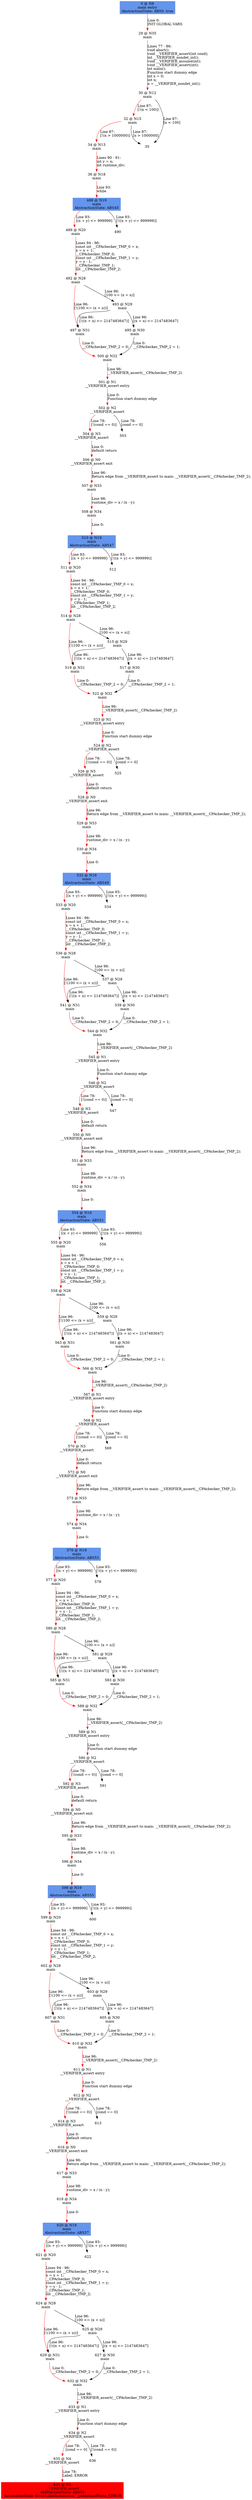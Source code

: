 digraph ARG {
node [style="filled" shape="box" color="white"]
0 [fillcolor="cornflowerblue" label="0 @ N8\nmain entry\nAbstractionState: ABS0: true\n" id="0"]
29 [label="29 @ N35\nmain\n" id="29"]
30 [label="30 @ N12\nmain\n" id="30"]
32 [label="32 @ N15\nmain\n" id="32"]
34 [label="34 @ N13\nmain\n" id="34"]
36 [label="36 @ N18\nmain\n" id="36"]
488 [fillcolor="cornflowerblue" label="488 @ N19\nmain\nAbstractionState: ABS45\n" id="488"]
489 [label="489 @ N20\nmain\n" id="489"]
492 [label="492 @ N28\nmain\n" id="492"]
497 [label="497 @ N31\nmain\n" id="497"]
500 [label="500 @ N32\nmain\n" id="500"]
501 [label="501 @ N1\n__VERIFIER_assert entry\n" id="501"]
502 [label="502 @ N2\n__VERIFIER_assert\n" id="502"]
504 [label="504 @ N3\n__VERIFIER_assert\n" id="504"]
506 [label="506 @ N0\n__VERIFIER_assert exit\n" id="506"]
507 [label="507 @ N33\nmain\n" id="507"]
508 [label="508 @ N34\nmain\n" id="508"]
510 [fillcolor="cornflowerblue" label="510 @ N19\nmain\nAbstractionState: ABS47\n" id="510"]
511 [label="511 @ N20\nmain\n" id="511"]
514 [label="514 @ N28\nmain\n" id="514"]
519 [label="519 @ N31\nmain\n" id="519"]
522 [label="522 @ N32\nmain\n" id="522"]
523 [label="523 @ N1\n__VERIFIER_assert entry\n" id="523"]
524 [label="524 @ N2\n__VERIFIER_assert\n" id="524"]
526 [label="526 @ N3\n__VERIFIER_assert\n" id="526"]
528 [label="528 @ N0\n__VERIFIER_assert exit\n" id="528"]
529 [label="529 @ N33\nmain\n" id="529"]
530 [label="530 @ N34\nmain\n" id="530"]
532 [fillcolor="cornflowerblue" label="532 @ N19\nmain\nAbstractionState: ABS49\n" id="532"]
533 [label="533 @ N20\nmain\n" id="533"]
536 [label="536 @ N28\nmain\n" id="536"]
541 [label="541 @ N31\nmain\n" id="541"]
544 [label="544 @ N32\nmain\n" id="544"]
545 [label="545 @ N1\n__VERIFIER_assert entry\n" id="545"]
546 [label="546 @ N2\n__VERIFIER_assert\n" id="546"]
548 [label="548 @ N3\n__VERIFIER_assert\n" id="548"]
550 [label="550 @ N0\n__VERIFIER_assert exit\n" id="550"]
551 [label="551 @ N33\nmain\n" id="551"]
552 [label="552 @ N34\nmain\n" id="552"]
554 [fillcolor="cornflowerblue" label="554 @ N19\nmain\nAbstractionState: ABS51\n" id="554"]
555 [label="555 @ N20\nmain\n" id="555"]
558 [label="558 @ N28\nmain\n" id="558"]
563 [label="563 @ N31\nmain\n" id="563"]
566 [label="566 @ N32\nmain\n" id="566"]
567 [label="567 @ N1\n__VERIFIER_assert entry\n" id="567"]
568 [label="568 @ N2\n__VERIFIER_assert\n" id="568"]
570 [label="570 @ N3\n__VERIFIER_assert\n" id="570"]
572 [label="572 @ N0\n__VERIFIER_assert exit\n" id="572"]
573 [label="573 @ N33\nmain\n" id="573"]
574 [label="574 @ N34\nmain\n" id="574"]
576 [fillcolor="cornflowerblue" label="576 @ N19\nmain\nAbstractionState: ABS53\n" id="576"]
577 [label="577 @ N20\nmain\n" id="577"]
580 [label="580 @ N28\nmain\n" id="580"]
585 [label="585 @ N31\nmain\n" id="585"]
588 [label="588 @ N32\nmain\n" id="588"]
589 [label="589 @ N1\n__VERIFIER_assert entry\n" id="589"]
590 [label="590 @ N2\n__VERIFIER_assert\n" id="590"]
592 [label="592 @ N3\n__VERIFIER_assert\n" id="592"]
594 [label="594 @ N0\n__VERIFIER_assert exit\n" id="594"]
595 [label="595 @ N33\nmain\n" id="595"]
596 [label="596 @ N34\nmain\n" id="596"]
598 [fillcolor="cornflowerblue" label="598 @ N19\nmain\nAbstractionState: ABS55\n" id="598"]
599 [label="599 @ N20\nmain\n" id="599"]
602 [label="602 @ N28\nmain\n" id="602"]
607 [label="607 @ N31\nmain\n" id="607"]
610 [label="610 @ N32\nmain\n" id="610"]
611 [label="611 @ N1\n__VERIFIER_assert entry\n" id="611"]
612 [label="612 @ N2\n__VERIFIER_assert\n" id="612"]
614 [label="614 @ N3\n__VERIFIER_assert\n" id="614"]
616 [label="616 @ N0\n__VERIFIER_assert exit\n" id="616"]
617 [label="617 @ N33\nmain\n" id="617"]
618 [label="618 @ N34\nmain\n" id="618"]
620 [fillcolor="cornflowerblue" label="620 @ N19\nmain\nAbstractionState: ABS57\n" id="620"]
621 [label="621 @ N20\nmain\n" id="621"]
624 [label="624 @ N28\nmain\n" id="624"]
629 [label="629 @ N31\nmain\n" id="629"]
632 [label="632 @ N32\nmain\n" id="632"]
633 [label="633 @ N1\n__VERIFIER_assert entry\n" id="633"]
634 [label="634 @ N2\n__VERIFIER_assert\n" id="634"]
635 [label="635 @ N4\n__VERIFIER_assert\n" id="635"]
638 [fillcolor="red" label="638 @ N5\n__VERIFIER_assert\nAbstractionState: ABS58\n AutomatonState: ErrorLabelAutomaton: _predefinedState_ERROR\n" id="638"]
625 [label="625 @ N29\nmain\n" id="625"]
627 [label="627 @ N30\nmain\n" id="627"]
603 [label="603 @ N29\nmain\n" id="603"]
605 [label="605 @ N30\nmain\n" id="605"]
581 [label="581 @ N29\nmain\n" id="581"]
583 [label="583 @ N30\nmain\n" id="583"]
559 [label="559 @ N29\nmain\n" id="559"]
561 [label="561 @ N30\nmain\n" id="561"]
537 [label="537 @ N29\nmain\n" id="537"]
539 [label="539 @ N30\nmain\n" id="539"]
515 [label="515 @ N29\nmain\n" id="515"]
517 [label="517 @ N30\nmain\n" id="517"]
493 [label="493 @ N29\nmain\n" id="493"]
495 [label="495 @ N30\nmain\n" id="495"]
0 -> 29 [color="red" label="Line 0: \lINIT GLOBAL VARS\l" id="0 -> 29"]
29 -> 30 [color="red" label="Lines 77 - 86: \lvoid abort();\lvoid __VERIFIER_assert(int cond);\lint __VERIFIER_nondet_int();\lvoid __VERIFIER_assume(int);\lvoid __VERIFIER_assert(int);\lint main();\lFunction start dummy edge\lint x = 0;\lint n;\ln = __VERIFIER_nondet_int();\l" id="29 -> 30"]
30 -> 32 [color="red" label="Line 87: \l[!(n < 100)]\l" id="30 -> 32"]
30 -> 35 [label="Line 87: \l[n < 100]\l" id="30 -> 35"]
32 -> 34 [color="red" label="Line 87: \l[!(n > 1000000)]\l" id="32 -> 34"]
32 -> 35 [label="Line 87: \l[n > 1000000]\l" id="32 -> 35"]
34 -> 36 [color="red" label="Lines 90 - 91: \lint y = n;\lint runtime_div;\l" id="34 -> 36"]
36 -> 488 [color="red" label="Line 93: \lwhile\l" id="36 -> 488"]
488 -> 489 [color="red" label="Line 93: \l[(x + y) <= 999999]\l" id="488 -> 489"]
488 -> 490 [label="Line 93: \l[!((x + y) <= 999999)]\l" id="488 -> 490"]
489 -> 492 [color="red" label="Lines 94 - 96: \lconst int __CPAchecker_TMP_0 = x;\lx = x + 1;\l__CPAchecker_TMP_0;\lconst int __CPAchecker_TMP_1 = y;\ly = y - 1;\l__CPAchecker_TMP_1;\lint __CPAchecker_TMP_2;\l" id="489 -> 492"]
492 -> 493 [label="Line 96: \l[100 <= (x + n)]\l" id="492 -> 493"]
492 -> 497 [color="red" label="Line 96: \l[!(100 <= (x + n))]\l" id="492 -> 497"]
497 -> 500 [color="red" label="Line 0: \l__CPAchecker_TMP_2 = 0;\l" id="497 -> 500"]
500 -> 501 [color="red" label="Line 96: \l__VERIFIER_assert(__CPAchecker_TMP_2)\l" id="500 -> 501"]
501 -> 502 [color="red" label="Line 0: \lFunction start dummy edge\l" id="501 -> 502"]
502 -> 503 [label="Line 78: \l[cond == 0]\l" id="502 -> 503"]
502 -> 504 [color="red" label="Line 78: \l[!(cond == 0)]\l" id="502 -> 504"]
504 -> 506 [color="red" label="Line 0: \ldefault return\l" id="504 -> 506"]
506 -> 507 [color="red" label="Line 96: \lReturn edge from __VERIFIER_assert to main: __VERIFIER_assert(__CPAchecker_TMP_2);\l" id="506 -> 507"]
507 -> 508 [color="red" label="Line 98: \lruntime_div = x / (n - y);\l" id="507 -> 508"]
508 -> 510 [color="red" label="Line 0: \l\l" id="508 -> 510"]
510 -> 511 [color="red" label="Line 93: \l[(x + y) <= 999999]\l" id="510 -> 511"]
510 -> 512 [label="Line 93: \l[!((x + y) <= 999999)]\l" id="510 -> 512"]
511 -> 514 [color="red" label="Lines 94 - 96: \lconst int __CPAchecker_TMP_0 = x;\lx = x + 1;\l__CPAchecker_TMP_0;\lconst int __CPAchecker_TMP_1 = y;\ly = y - 1;\l__CPAchecker_TMP_1;\lint __CPAchecker_TMP_2;\l" id="511 -> 514"]
514 -> 515 [label="Line 96: \l[100 <= (x + n)]\l" id="514 -> 515"]
514 -> 519 [color="red" label="Line 96: \l[!(100 <= (x + n))]\l" id="514 -> 519"]
519 -> 522 [color="red" label="Line 0: \l__CPAchecker_TMP_2 = 0;\l" id="519 -> 522"]
522 -> 523 [color="red" label="Line 96: \l__VERIFIER_assert(__CPAchecker_TMP_2)\l" id="522 -> 523"]
523 -> 524 [color="red" label="Line 0: \lFunction start dummy edge\l" id="523 -> 524"]
524 -> 525 [label="Line 78: \l[cond == 0]\l" id="524 -> 525"]
524 -> 526 [color="red" label="Line 78: \l[!(cond == 0)]\l" id="524 -> 526"]
526 -> 528 [color="red" label="Line 0: \ldefault return\l" id="526 -> 528"]
528 -> 529 [color="red" label="Line 96: \lReturn edge from __VERIFIER_assert to main: __VERIFIER_assert(__CPAchecker_TMP_2);\l" id="528 -> 529"]
529 -> 530 [color="red" label="Line 98: \lruntime_div = x / (n - y);\l" id="529 -> 530"]
530 -> 532 [color="red" label="Line 0: \l\l" id="530 -> 532"]
532 -> 533 [color="red" label="Line 93: \l[(x + y) <= 999999]\l" id="532 -> 533"]
532 -> 534 [label="Line 93: \l[!((x + y) <= 999999)]\l" id="532 -> 534"]
533 -> 536 [color="red" label="Lines 94 - 96: \lconst int __CPAchecker_TMP_0 = x;\lx = x + 1;\l__CPAchecker_TMP_0;\lconst int __CPAchecker_TMP_1 = y;\ly = y - 1;\l__CPAchecker_TMP_1;\lint __CPAchecker_TMP_2;\l" id="533 -> 536"]
536 -> 537 [label="Line 96: \l[100 <= (x + n)]\l" id="536 -> 537"]
536 -> 541 [color="red" label="Line 96: \l[!(100 <= (x + n))]\l" id="536 -> 541"]
541 -> 544 [color="red" label="Line 0: \l__CPAchecker_TMP_2 = 0;\l" id="541 -> 544"]
544 -> 545 [color="red" label="Line 96: \l__VERIFIER_assert(__CPAchecker_TMP_2)\l" id="544 -> 545"]
545 -> 546 [color="red" label="Line 0: \lFunction start dummy edge\l" id="545 -> 546"]
546 -> 547 [label="Line 78: \l[cond == 0]\l" id="546 -> 547"]
546 -> 548 [color="red" label="Line 78: \l[!(cond == 0)]\l" id="546 -> 548"]
548 -> 550 [color="red" label="Line 0: \ldefault return\l" id="548 -> 550"]
550 -> 551 [color="red" label="Line 96: \lReturn edge from __VERIFIER_assert to main: __VERIFIER_assert(__CPAchecker_TMP_2);\l" id="550 -> 551"]
551 -> 552 [color="red" label="Line 98: \lruntime_div = x / (n - y);\l" id="551 -> 552"]
552 -> 554 [color="red" label="Line 0: \l\l" id="552 -> 554"]
554 -> 555 [color="red" label="Line 93: \l[(x + y) <= 999999]\l" id="554 -> 555"]
554 -> 556 [label="Line 93: \l[!((x + y) <= 999999)]\l" id="554 -> 556"]
555 -> 558 [color="red" label="Lines 94 - 96: \lconst int __CPAchecker_TMP_0 = x;\lx = x + 1;\l__CPAchecker_TMP_0;\lconst int __CPAchecker_TMP_1 = y;\ly = y - 1;\l__CPAchecker_TMP_1;\lint __CPAchecker_TMP_2;\l" id="555 -> 558"]
558 -> 559 [label="Line 96: \l[100 <= (x + n)]\l" id="558 -> 559"]
558 -> 563 [color="red" label="Line 96: \l[!(100 <= (x + n))]\l" id="558 -> 563"]
563 -> 566 [color="red" label="Line 0: \l__CPAchecker_TMP_2 = 0;\l" id="563 -> 566"]
566 -> 567 [color="red" label="Line 96: \l__VERIFIER_assert(__CPAchecker_TMP_2)\l" id="566 -> 567"]
567 -> 568 [color="red" label="Line 0: \lFunction start dummy edge\l" id="567 -> 568"]
568 -> 569 [label="Line 78: \l[cond == 0]\l" id="568 -> 569"]
568 -> 570 [color="red" label="Line 78: \l[!(cond == 0)]\l" id="568 -> 570"]
570 -> 572 [color="red" label="Line 0: \ldefault return\l" id="570 -> 572"]
572 -> 573 [color="red" label="Line 96: \lReturn edge from __VERIFIER_assert to main: __VERIFIER_assert(__CPAchecker_TMP_2);\l" id="572 -> 573"]
573 -> 574 [color="red" label="Line 98: \lruntime_div = x / (n - y);\l" id="573 -> 574"]
574 -> 576 [color="red" label="Line 0: \l\l" id="574 -> 576"]
576 -> 577 [color="red" label="Line 93: \l[(x + y) <= 999999]\l" id="576 -> 577"]
576 -> 578 [label="Line 93: \l[!((x + y) <= 999999)]\l" id="576 -> 578"]
577 -> 580 [color="red" label="Lines 94 - 96: \lconst int __CPAchecker_TMP_0 = x;\lx = x + 1;\l__CPAchecker_TMP_0;\lconst int __CPAchecker_TMP_1 = y;\ly = y - 1;\l__CPAchecker_TMP_1;\lint __CPAchecker_TMP_2;\l" id="577 -> 580"]
580 -> 581 [label="Line 96: \l[100 <= (x + n)]\l" id="580 -> 581"]
580 -> 585 [color="red" label="Line 96: \l[!(100 <= (x + n))]\l" id="580 -> 585"]
585 -> 588 [color="red" label="Line 0: \l__CPAchecker_TMP_2 = 0;\l" id="585 -> 588"]
588 -> 589 [color="red" label="Line 96: \l__VERIFIER_assert(__CPAchecker_TMP_2)\l" id="588 -> 589"]
589 -> 590 [color="red" label="Line 0: \lFunction start dummy edge\l" id="589 -> 590"]
590 -> 591 [label="Line 78: \l[cond == 0]\l" id="590 -> 591"]
590 -> 592 [color="red" label="Line 78: \l[!(cond == 0)]\l" id="590 -> 592"]
592 -> 594 [color="red" label="Line 0: \ldefault return\l" id="592 -> 594"]
594 -> 595 [color="red" label="Line 96: \lReturn edge from __VERIFIER_assert to main: __VERIFIER_assert(__CPAchecker_TMP_2);\l" id="594 -> 595"]
595 -> 596 [color="red" label="Line 98: \lruntime_div = x / (n - y);\l" id="595 -> 596"]
596 -> 598 [color="red" label="Line 0: \l\l" id="596 -> 598"]
598 -> 599 [color="red" label="Line 93: \l[(x + y) <= 999999]\l" id="598 -> 599"]
598 -> 600 [label="Line 93: \l[!((x + y) <= 999999)]\l" id="598 -> 600"]
599 -> 602 [color="red" label="Lines 94 - 96: \lconst int __CPAchecker_TMP_0 = x;\lx = x + 1;\l__CPAchecker_TMP_0;\lconst int __CPAchecker_TMP_1 = y;\ly = y - 1;\l__CPAchecker_TMP_1;\lint __CPAchecker_TMP_2;\l" id="599 -> 602"]
602 -> 603 [label="Line 96: \l[100 <= (x + n)]\l" id="602 -> 603"]
602 -> 607 [color="red" label="Line 96: \l[!(100 <= (x + n))]\l" id="602 -> 607"]
607 -> 610 [color="red" label="Line 0: \l__CPAchecker_TMP_2 = 0;\l" id="607 -> 610"]
610 -> 611 [color="red" label="Line 96: \l__VERIFIER_assert(__CPAchecker_TMP_2)\l" id="610 -> 611"]
611 -> 612 [color="red" label="Line 0: \lFunction start dummy edge\l" id="611 -> 612"]
612 -> 613 [label="Line 78: \l[cond == 0]\l" id="612 -> 613"]
612 -> 614 [color="red" label="Line 78: \l[!(cond == 0)]\l" id="612 -> 614"]
614 -> 616 [color="red" label="Line 0: \ldefault return\l" id="614 -> 616"]
616 -> 617 [color="red" label="Line 96: \lReturn edge from __VERIFIER_assert to main: __VERIFIER_assert(__CPAchecker_TMP_2);\l" id="616 -> 617"]
617 -> 618 [color="red" label="Line 98: \lruntime_div = x / (n - y);\l" id="617 -> 618"]
618 -> 620 [color="red" label="Line 0: \l\l" id="618 -> 620"]
620 -> 621 [color="red" label="Line 93: \l[(x + y) <= 999999]\l" id="620 -> 621"]
620 -> 622 [label="Line 93: \l[!((x + y) <= 999999)]\l" id="620 -> 622"]
621 -> 624 [color="red" label="Lines 94 - 96: \lconst int __CPAchecker_TMP_0 = x;\lx = x + 1;\l__CPAchecker_TMP_0;\lconst int __CPAchecker_TMP_1 = y;\ly = y - 1;\l__CPAchecker_TMP_1;\lint __CPAchecker_TMP_2;\l" id="621 -> 624"]
624 -> 625 [label="Line 96: \l[100 <= (x + n)]\l" id="624 -> 625"]
624 -> 629 [color="red" label="Line 96: \l[!(100 <= (x + n))]\l" id="624 -> 629"]
629 -> 632 [color="red" label="Line 0: \l__CPAchecker_TMP_2 = 0;\l" id="629 -> 632"]
632 -> 633 [color="red" label="Line 96: \l__VERIFIER_assert(__CPAchecker_TMP_2)\l" id="632 -> 633"]
633 -> 634 [color="red" label="Line 0: \lFunction start dummy edge\l" id="633 -> 634"]
634 -> 635 [color="red" label="Line 78: \l[cond == 0]\l" id="634 -> 635"]
634 -> 636 [label="Line 78: \l[!(cond == 0)]\l" id="634 -> 636"]
635 -> 638 [color="red" label="Line 78: \lLabel: ERROR\l" id="635 -> 638"]
625 -> 627 [label="Line 96: \l[(x + n) <= 2147483647]\l" id="625 -> 627"]
625 -> 629 [label="Line 96: \l[!((x + n) <= 2147483647)]\l" id="625 -> 629"]
627 -> 632 [label="Line 0: \l__CPAchecker_TMP_2 = 1;\l" id="627 -> 632"]
603 -> 605 [label="Line 96: \l[(x + n) <= 2147483647]\l" id="603 -> 605"]
603 -> 607 [label="Line 96: \l[!((x + n) <= 2147483647)]\l" id="603 -> 607"]
605 -> 610 [label="Line 0: \l__CPAchecker_TMP_2 = 1;\l" id="605 -> 610"]
581 -> 583 [label="Line 96: \l[(x + n) <= 2147483647]\l" id="581 -> 583"]
581 -> 585 [label="Line 96: \l[!((x + n) <= 2147483647)]\l" id="581 -> 585"]
583 -> 588 [label="Line 0: \l__CPAchecker_TMP_2 = 1;\l" id="583 -> 588"]
559 -> 561 [label="Line 96: \l[(x + n) <= 2147483647]\l" id="559 -> 561"]
559 -> 563 [label="Line 96: \l[!((x + n) <= 2147483647)]\l" id="559 -> 563"]
561 -> 566 [label="Line 0: \l__CPAchecker_TMP_2 = 1;\l" id="561 -> 566"]
537 -> 539 [label="Line 96: \l[(x + n) <= 2147483647]\l" id="537 -> 539"]
537 -> 541 [label="Line 96: \l[!((x + n) <= 2147483647)]\l" id="537 -> 541"]
539 -> 544 [label="Line 0: \l__CPAchecker_TMP_2 = 1;\l" id="539 -> 544"]
515 -> 517 [label="Line 96: \l[(x + n) <= 2147483647]\l" id="515 -> 517"]
515 -> 519 [label="Line 96: \l[!((x + n) <= 2147483647)]\l" id="515 -> 519"]
517 -> 522 [label="Line 0: \l__CPAchecker_TMP_2 = 1;\l" id="517 -> 522"]
493 -> 495 [label="Line 96: \l[(x + n) <= 2147483647]\l" id="493 -> 495"]
493 -> 497 [label="Line 96: \l[!((x + n) <= 2147483647)]\l" id="493 -> 497"]
495 -> 500 [label="Line 0: \l__CPAchecker_TMP_2 = 1;\l" id="495 -> 500"]
}
